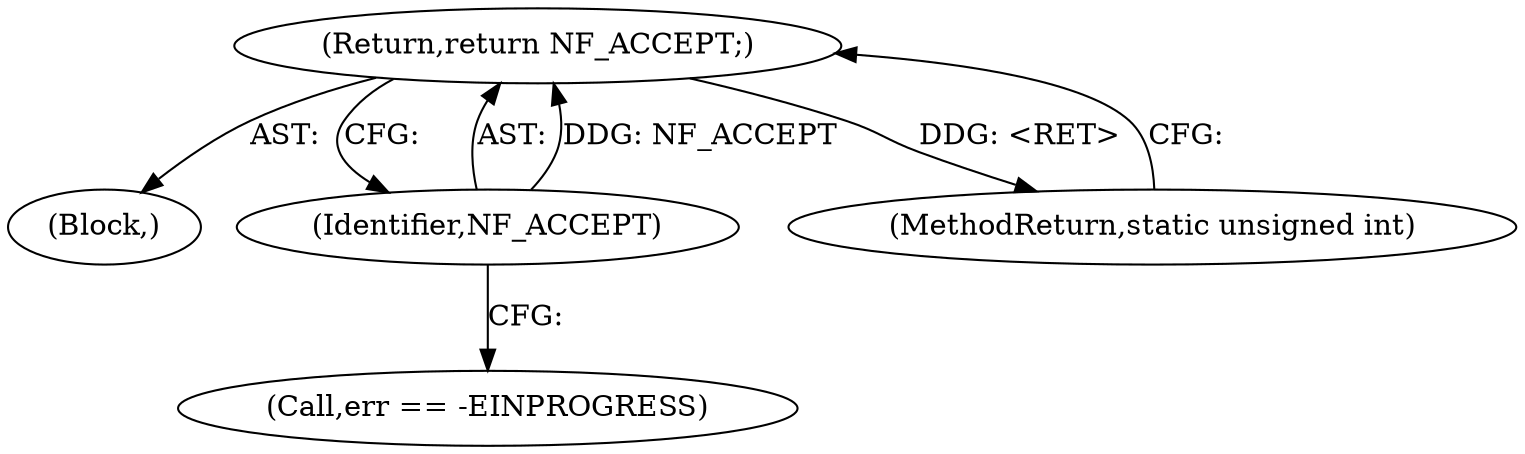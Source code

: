 digraph "1_linux_9b57da0630c9fd36ed7a20fc0f98dc82cc0777fa_0@del" {
"1000141" [label="(Return,return NF_ACCEPT;)"];
"1000142" [label="(Identifier,NF_ACCEPT)"];
"1000135" [label="(Call,err == -EINPROGRESS)"];
"1000106" [label="(Block,)"];
"1000141" [label="(Return,return NF_ACCEPT;)"];
"1000142" [label="(Identifier,NF_ACCEPT)"];
"1000143" [label="(MethodReturn,static unsigned int)"];
"1000141" -> "1000106"  [label="AST: "];
"1000141" -> "1000142"  [label="CFG: "];
"1000142" -> "1000141"  [label="AST: "];
"1000143" -> "1000141"  [label="CFG: "];
"1000141" -> "1000143"  [label="DDG: <RET>"];
"1000142" -> "1000141"  [label="DDG: NF_ACCEPT"];
"1000142" -> "1000135"  [label="CFG: "];
}
